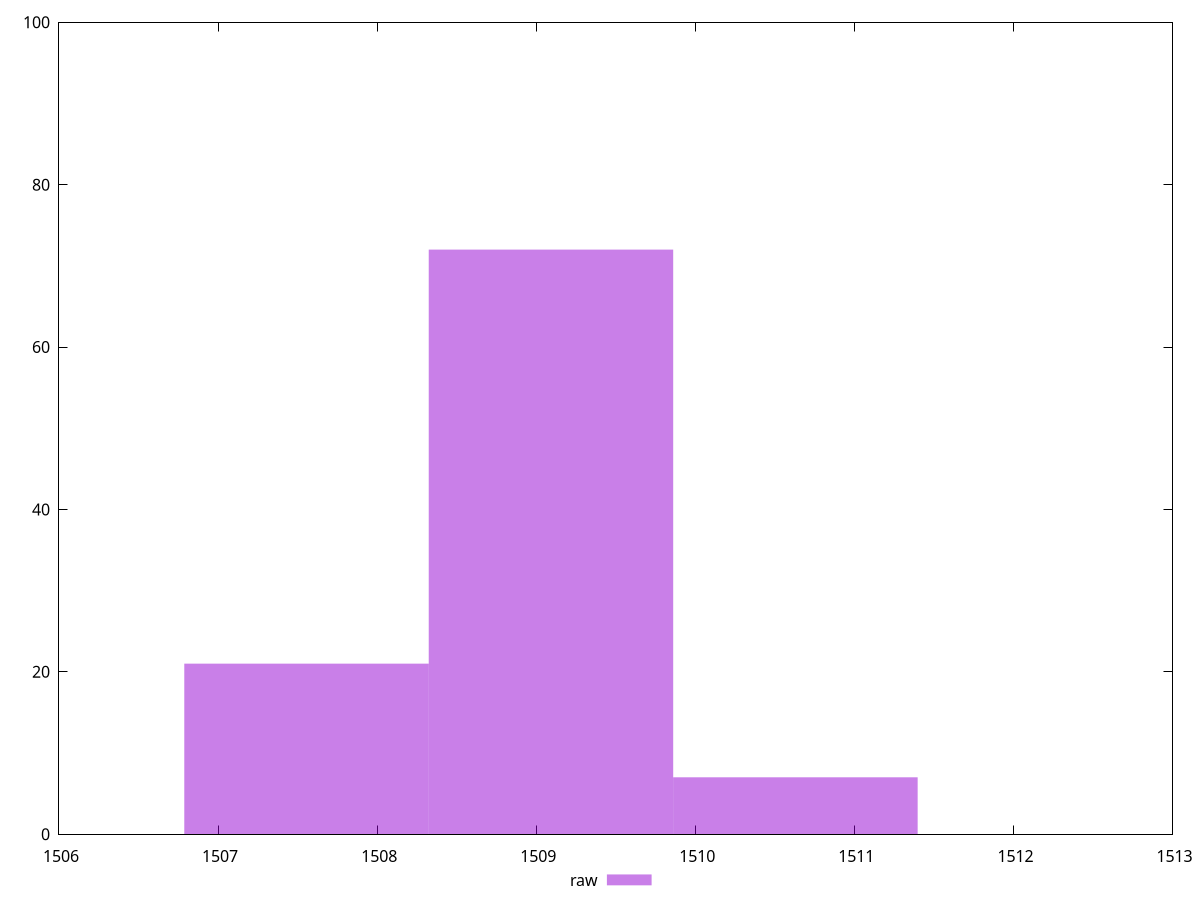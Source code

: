 reset
set terminal svg size 640, 490 enhanced background rgb 'white'
set output "report_00007_2020-12-11T15:55:29.892Z/first-contentful-paint/samples/pages+cached+noexternal+nofonts+nosvg+noimg+nocss+nojs/raw/histogram.svg"

$raw <<EOF
1509.0927420023727 72
1507.5559876826146 21
1510.6294963221305 7
EOF

set key outside below
set boxwidth 1.536754319758017
set yrange [0:100]
set style fill transparent solid 0.5 noborder

plot \
  $raw title "raw" with boxes, \


reset